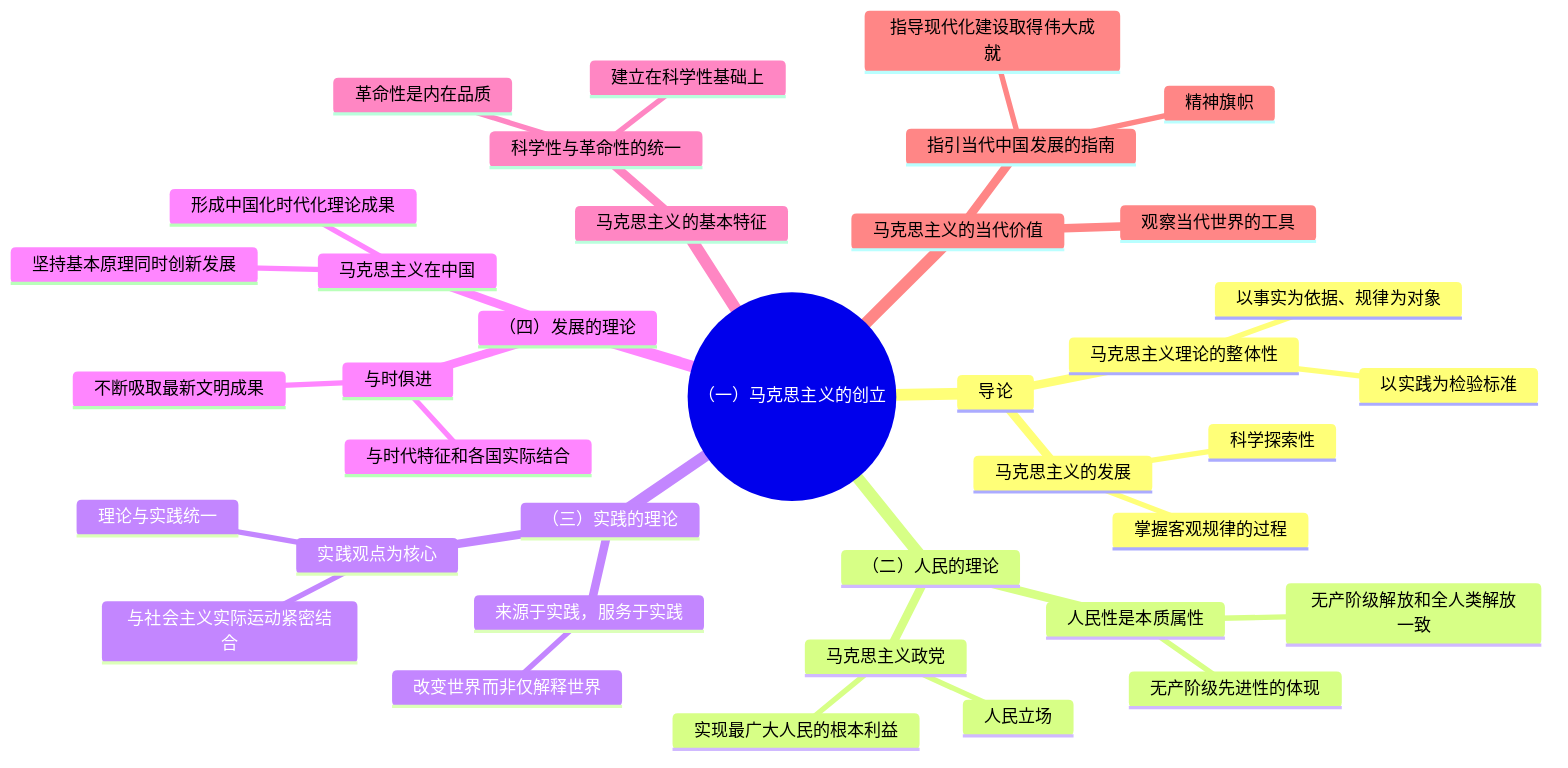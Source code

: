 mindmap
	root((（一）马克思主义的创立))
		导论
			马克思主义理论的整体性
				以事实为依据、规律为对象
				以实践为检验标准
			马克思主义的发展
				科学探索性
				掌握客观规律的过程
		（二）人民的理论
			人民性是本质属性
				无产阶级先进性的体现
				无产阶级解放和全人类解放一致
			马克思主义政党
				人民立场
				实现最广大人民的根本利益
		（三）实践的理论
			来源于实践，服务于实践
				改变世界而非仅解释世界
			实践观点为核心
				理论与实践统一
				与社会主义实际运动紧密结合
		（四）发展的理论
			与时俱进
				不断吸取最新文明成果
				与时代特征和各国实际结合
			马克思主义在中国
				形成中国化时代化理论成果
				坚持基本原理同时创新发展
		马克思主义的基本特征
			科学性与革命性的统一
				革命性是内在品质
				建立在科学性基础上
		马克思主义的当代价值
			观察当代世界的工具
			指引当代中国发展的指南
				精神旗帜
				指导现代化建设取得伟大成就